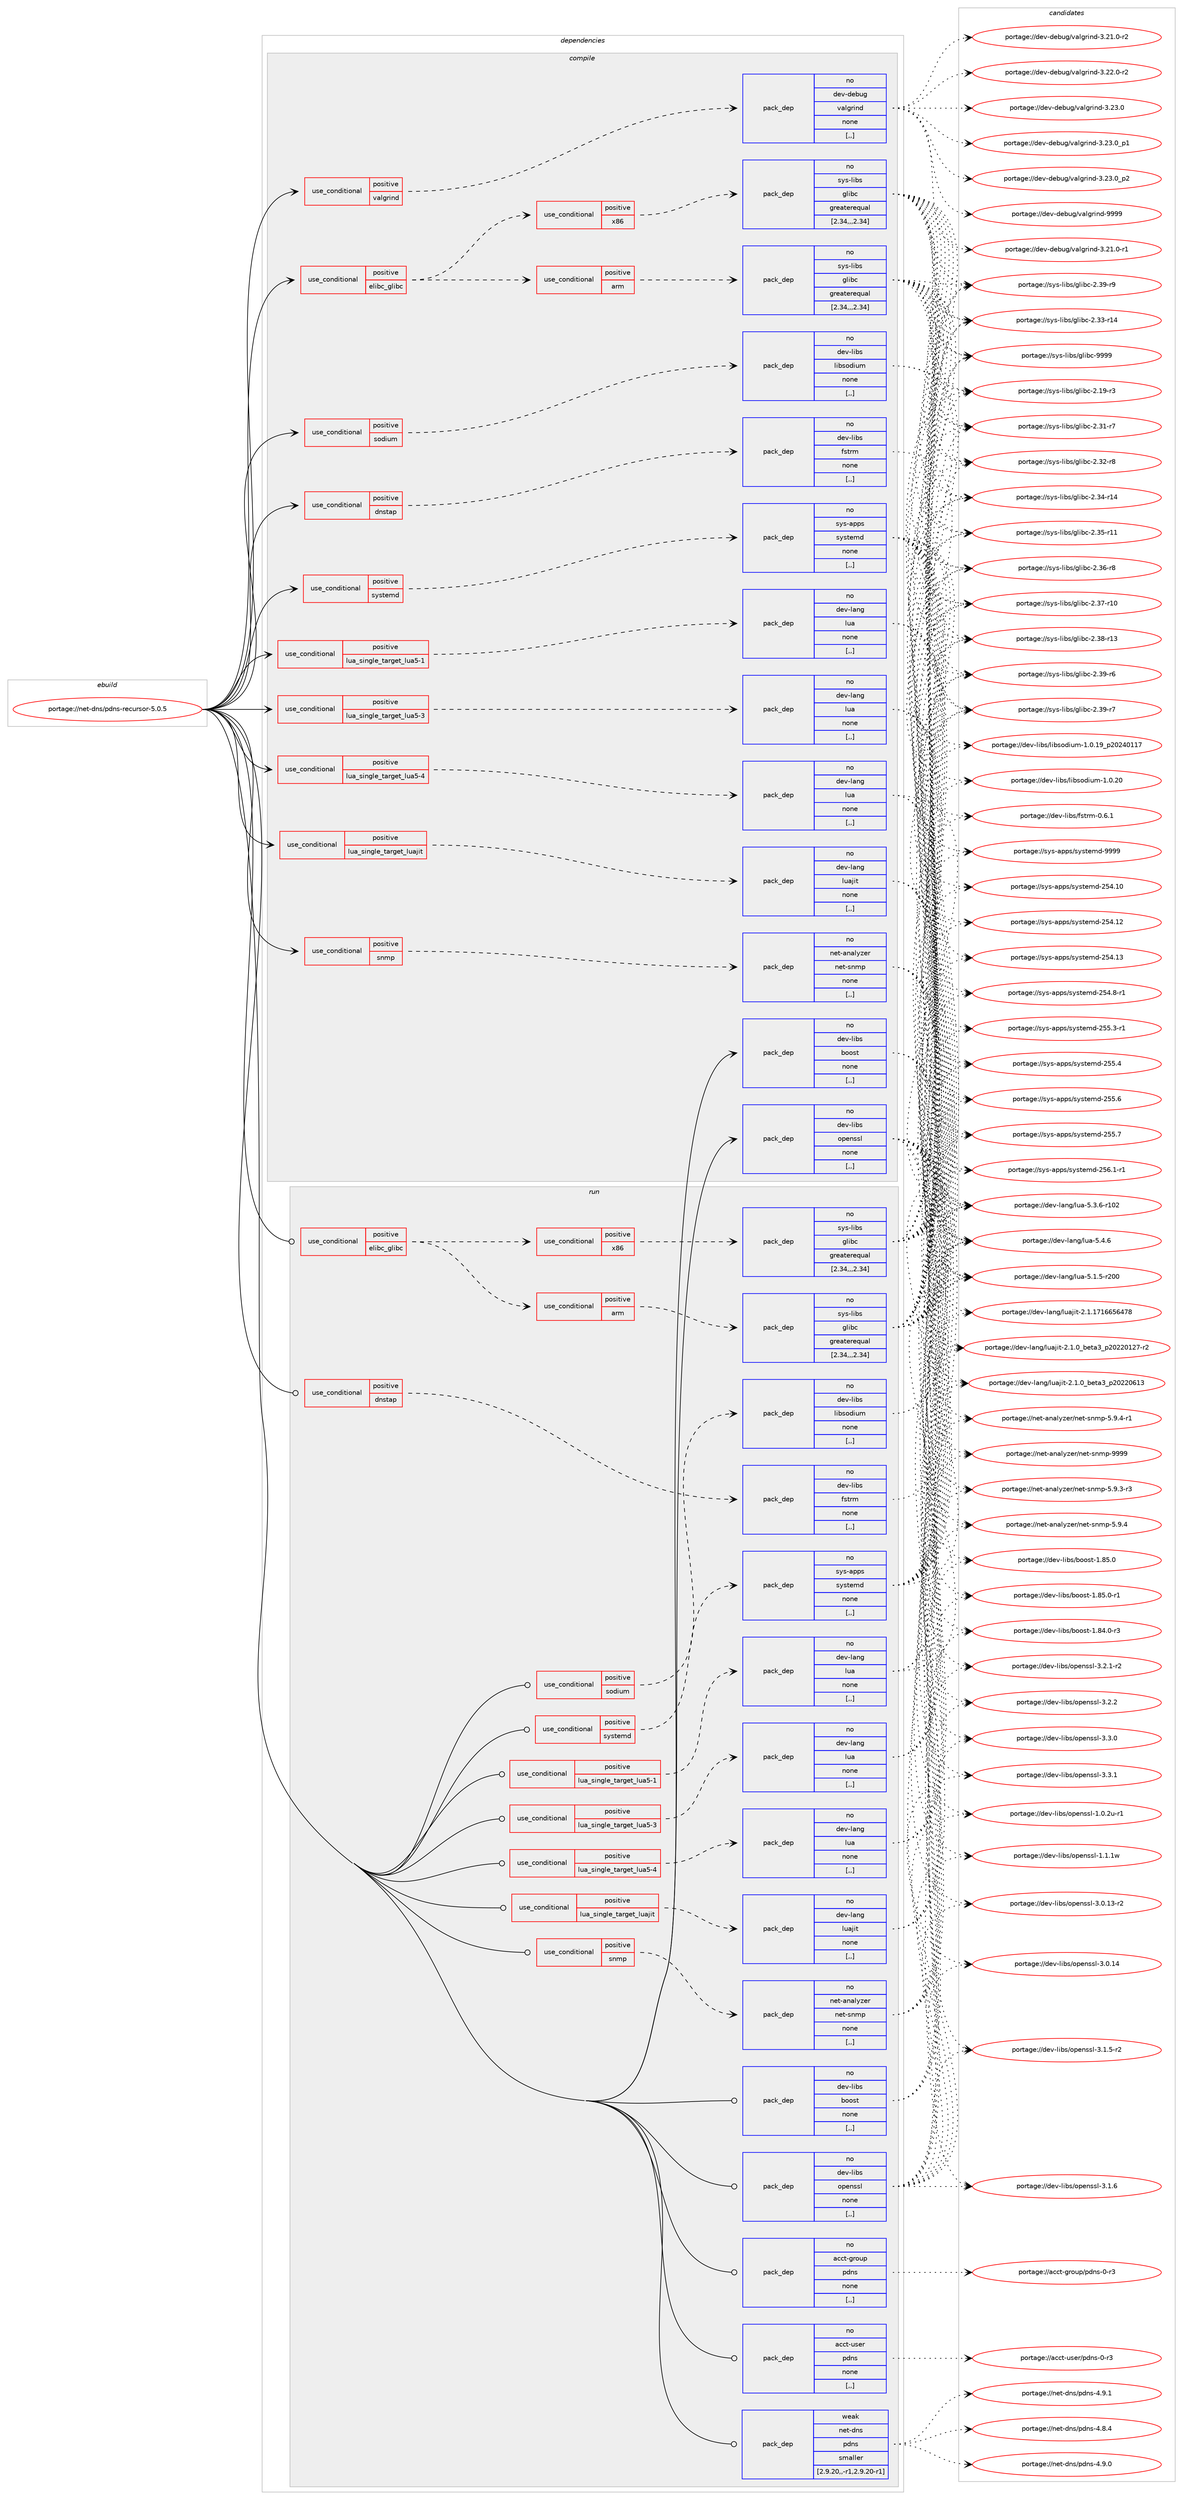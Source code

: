 digraph prolog {

# *************
# Graph options
# *************

newrank=true;
concentrate=true;
compound=true;
graph [rankdir=LR,fontname=Helvetica,fontsize=10,ranksep=1.5];#, ranksep=2.5, nodesep=0.2];
edge  [arrowhead=vee];
node  [fontname=Helvetica,fontsize=10];

# **********
# The ebuild
# **********

subgraph cluster_leftcol {
color=gray;
rank=same;
label=<<i>ebuild</i>>;
id [label="portage://net-dns/pdns-recursor-5.0.5", color=red, width=4, href="../net-dns/pdns-recursor-5.0.5.svg"];
}

# ****************
# The dependencies
# ****************

subgraph cluster_midcol {
color=gray;
label=<<i>dependencies</i>>;
subgraph cluster_compile {
fillcolor="#eeeeee";
style=filled;
label=<<i>compile</i>>;
subgraph cond87459 {
dependency337802 [label=<<TABLE BORDER="0" CELLBORDER="1" CELLSPACING="0" CELLPADDING="4"><TR><TD ROWSPAN="3" CELLPADDING="10">use_conditional</TD></TR><TR><TD>positive</TD></TR><TR><TD>dnstap</TD></TR></TABLE>>, shape=none, color=red];
subgraph pack247810 {
dependency337803 [label=<<TABLE BORDER="0" CELLBORDER="1" CELLSPACING="0" CELLPADDING="4" WIDTH="220"><TR><TD ROWSPAN="6" CELLPADDING="30">pack_dep</TD></TR><TR><TD WIDTH="110">no</TD></TR><TR><TD>dev-libs</TD></TR><TR><TD>fstrm</TD></TR><TR><TD>none</TD></TR><TR><TD>[,,]</TD></TR></TABLE>>, shape=none, color=blue];
}
dependency337802:e -> dependency337803:w [weight=20,style="dashed",arrowhead="vee"];
}
id:e -> dependency337802:w [weight=20,style="solid",arrowhead="vee"];
subgraph cond87460 {
dependency337804 [label=<<TABLE BORDER="0" CELLBORDER="1" CELLSPACING="0" CELLPADDING="4"><TR><TD ROWSPAN="3" CELLPADDING="10">use_conditional</TD></TR><TR><TD>positive</TD></TR><TR><TD>elibc_glibc</TD></TR></TABLE>>, shape=none, color=red];
subgraph cond87461 {
dependency337805 [label=<<TABLE BORDER="0" CELLBORDER="1" CELLSPACING="0" CELLPADDING="4"><TR><TD ROWSPAN="3" CELLPADDING="10">use_conditional</TD></TR><TR><TD>positive</TD></TR><TR><TD>arm</TD></TR></TABLE>>, shape=none, color=red];
subgraph pack247811 {
dependency337806 [label=<<TABLE BORDER="0" CELLBORDER="1" CELLSPACING="0" CELLPADDING="4" WIDTH="220"><TR><TD ROWSPAN="6" CELLPADDING="30">pack_dep</TD></TR><TR><TD WIDTH="110">no</TD></TR><TR><TD>sys-libs</TD></TR><TR><TD>glibc</TD></TR><TR><TD>greaterequal</TD></TR><TR><TD>[2.34,,,2.34]</TD></TR></TABLE>>, shape=none, color=blue];
}
dependency337805:e -> dependency337806:w [weight=20,style="dashed",arrowhead="vee"];
}
dependency337804:e -> dependency337805:w [weight=20,style="dashed",arrowhead="vee"];
subgraph cond87462 {
dependency337807 [label=<<TABLE BORDER="0" CELLBORDER="1" CELLSPACING="0" CELLPADDING="4"><TR><TD ROWSPAN="3" CELLPADDING="10">use_conditional</TD></TR><TR><TD>positive</TD></TR><TR><TD>x86</TD></TR></TABLE>>, shape=none, color=red];
subgraph pack247812 {
dependency337808 [label=<<TABLE BORDER="0" CELLBORDER="1" CELLSPACING="0" CELLPADDING="4" WIDTH="220"><TR><TD ROWSPAN="6" CELLPADDING="30">pack_dep</TD></TR><TR><TD WIDTH="110">no</TD></TR><TR><TD>sys-libs</TD></TR><TR><TD>glibc</TD></TR><TR><TD>greaterequal</TD></TR><TR><TD>[2.34,,,2.34]</TD></TR></TABLE>>, shape=none, color=blue];
}
dependency337807:e -> dependency337808:w [weight=20,style="dashed",arrowhead="vee"];
}
dependency337804:e -> dependency337807:w [weight=20,style="dashed",arrowhead="vee"];
}
id:e -> dependency337804:w [weight=20,style="solid",arrowhead="vee"];
subgraph cond87463 {
dependency337809 [label=<<TABLE BORDER="0" CELLBORDER="1" CELLSPACING="0" CELLPADDING="4"><TR><TD ROWSPAN="3" CELLPADDING="10">use_conditional</TD></TR><TR><TD>positive</TD></TR><TR><TD>lua_single_target_lua5-1</TD></TR></TABLE>>, shape=none, color=red];
subgraph pack247813 {
dependency337810 [label=<<TABLE BORDER="0" CELLBORDER="1" CELLSPACING="0" CELLPADDING="4" WIDTH="220"><TR><TD ROWSPAN="6" CELLPADDING="30">pack_dep</TD></TR><TR><TD WIDTH="110">no</TD></TR><TR><TD>dev-lang</TD></TR><TR><TD>lua</TD></TR><TR><TD>none</TD></TR><TR><TD>[,,]</TD></TR></TABLE>>, shape=none, color=blue];
}
dependency337809:e -> dependency337810:w [weight=20,style="dashed",arrowhead="vee"];
}
id:e -> dependency337809:w [weight=20,style="solid",arrowhead="vee"];
subgraph cond87464 {
dependency337811 [label=<<TABLE BORDER="0" CELLBORDER="1" CELLSPACING="0" CELLPADDING="4"><TR><TD ROWSPAN="3" CELLPADDING="10">use_conditional</TD></TR><TR><TD>positive</TD></TR><TR><TD>lua_single_target_lua5-3</TD></TR></TABLE>>, shape=none, color=red];
subgraph pack247814 {
dependency337812 [label=<<TABLE BORDER="0" CELLBORDER="1" CELLSPACING="0" CELLPADDING="4" WIDTH="220"><TR><TD ROWSPAN="6" CELLPADDING="30">pack_dep</TD></TR><TR><TD WIDTH="110">no</TD></TR><TR><TD>dev-lang</TD></TR><TR><TD>lua</TD></TR><TR><TD>none</TD></TR><TR><TD>[,,]</TD></TR></TABLE>>, shape=none, color=blue];
}
dependency337811:e -> dependency337812:w [weight=20,style="dashed",arrowhead="vee"];
}
id:e -> dependency337811:w [weight=20,style="solid",arrowhead="vee"];
subgraph cond87465 {
dependency337813 [label=<<TABLE BORDER="0" CELLBORDER="1" CELLSPACING="0" CELLPADDING="4"><TR><TD ROWSPAN="3" CELLPADDING="10">use_conditional</TD></TR><TR><TD>positive</TD></TR><TR><TD>lua_single_target_lua5-4</TD></TR></TABLE>>, shape=none, color=red];
subgraph pack247815 {
dependency337814 [label=<<TABLE BORDER="0" CELLBORDER="1" CELLSPACING="0" CELLPADDING="4" WIDTH="220"><TR><TD ROWSPAN="6" CELLPADDING="30">pack_dep</TD></TR><TR><TD WIDTH="110">no</TD></TR><TR><TD>dev-lang</TD></TR><TR><TD>lua</TD></TR><TR><TD>none</TD></TR><TR><TD>[,,]</TD></TR></TABLE>>, shape=none, color=blue];
}
dependency337813:e -> dependency337814:w [weight=20,style="dashed",arrowhead="vee"];
}
id:e -> dependency337813:w [weight=20,style="solid",arrowhead="vee"];
subgraph cond87466 {
dependency337815 [label=<<TABLE BORDER="0" CELLBORDER="1" CELLSPACING="0" CELLPADDING="4"><TR><TD ROWSPAN="3" CELLPADDING="10">use_conditional</TD></TR><TR><TD>positive</TD></TR><TR><TD>lua_single_target_luajit</TD></TR></TABLE>>, shape=none, color=red];
subgraph pack247816 {
dependency337816 [label=<<TABLE BORDER="0" CELLBORDER="1" CELLSPACING="0" CELLPADDING="4" WIDTH="220"><TR><TD ROWSPAN="6" CELLPADDING="30">pack_dep</TD></TR><TR><TD WIDTH="110">no</TD></TR><TR><TD>dev-lang</TD></TR><TR><TD>luajit</TD></TR><TR><TD>none</TD></TR><TR><TD>[,,]</TD></TR></TABLE>>, shape=none, color=blue];
}
dependency337815:e -> dependency337816:w [weight=20,style="dashed",arrowhead="vee"];
}
id:e -> dependency337815:w [weight=20,style="solid",arrowhead="vee"];
subgraph cond87467 {
dependency337817 [label=<<TABLE BORDER="0" CELLBORDER="1" CELLSPACING="0" CELLPADDING="4"><TR><TD ROWSPAN="3" CELLPADDING="10">use_conditional</TD></TR><TR><TD>positive</TD></TR><TR><TD>snmp</TD></TR></TABLE>>, shape=none, color=red];
subgraph pack247817 {
dependency337818 [label=<<TABLE BORDER="0" CELLBORDER="1" CELLSPACING="0" CELLPADDING="4" WIDTH="220"><TR><TD ROWSPAN="6" CELLPADDING="30">pack_dep</TD></TR><TR><TD WIDTH="110">no</TD></TR><TR><TD>net-analyzer</TD></TR><TR><TD>net-snmp</TD></TR><TR><TD>none</TD></TR><TR><TD>[,,]</TD></TR></TABLE>>, shape=none, color=blue];
}
dependency337817:e -> dependency337818:w [weight=20,style="dashed",arrowhead="vee"];
}
id:e -> dependency337817:w [weight=20,style="solid",arrowhead="vee"];
subgraph cond87468 {
dependency337819 [label=<<TABLE BORDER="0" CELLBORDER="1" CELLSPACING="0" CELLPADDING="4"><TR><TD ROWSPAN="3" CELLPADDING="10">use_conditional</TD></TR><TR><TD>positive</TD></TR><TR><TD>sodium</TD></TR></TABLE>>, shape=none, color=red];
subgraph pack247818 {
dependency337820 [label=<<TABLE BORDER="0" CELLBORDER="1" CELLSPACING="0" CELLPADDING="4" WIDTH="220"><TR><TD ROWSPAN="6" CELLPADDING="30">pack_dep</TD></TR><TR><TD WIDTH="110">no</TD></TR><TR><TD>dev-libs</TD></TR><TR><TD>libsodium</TD></TR><TR><TD>none</TD></TR><TR><TD>[,,]</TD></TR></TABLE>>, shape=none, color=blue];
}
dependency337819:e -> dependency337820:w [weight=20,style="dashed",arrowhead="vee"];
}
id:e -> dependency337819:w [weight=20,style="solid",arrowhead="vee"];
subgraph cond87469 {
dependency337821 [label=<<TABLE BORDER="0" CELLBORDER="1" CELLSPACING="0" CELLPADDING="4"><TR><TD ROWSPAN="3" CELLPADDING="10">use_conditional</TD></TR><TR><TD>positive</TD></TR><TR><TD>systemd</TD></TR></TABLE>>, shape=none, color=red];
subgraph pack247819 {
dependency337822 [label=<<TABLE BORDER="0" CELLBORDER="1" CELLSPACING="0" CELLPADDING="4" WIDTH="220"><TR><TD ROWSPAN="6" CELLPADDING="30">pack_dep</TD></TR><TR><TD WIDTH="110">no</TD></TR><TR><TD>sys-apps</TD></TR><TR><TD>systemd</TD></TR><TR><TD>none</TD></TR><TR><TD>[,,]</TD></TR></TABLE>>, shape=none, color=blue];
}
dependency337821:e -> dependency337822:w [weight=20,style="dashed",arrowhead="vee"];
}
id:e -> dependency337821:w [weight=20,style="solid",arrowhead="vee"];
subgraph cond87470 {
dependency337823 [label=<<TABLE BORDER="0" CELLBORDER="1" CELLSPACING="0" CELLPADDING="4"><TR><TD ROWSPAN="3" CELLPADDING="10">use_conditional</TD></TR><TR><TD>positive</TD></TR><TR><TD>valgrind</TD></TR></TABLE>>, shape=none, color=red];
subgraph pack247820 {
dependency337824 [label=<<TABLE BORDER="0" CELLBORDER="1" CELLSPACING="0" CELLPADDING="4" WIDTH="220"><TR><TD ROWSPAN="6" CELLPADDING="30">pack_dep</TD></TR><TR><TD WIDTH="110">no</TD></TR><TR><TD>dev-debug</TD></TR><TR><TD>valgrind</TD></TR><TR><TD>none</TD></TR><TR><TD>[,,]</TD></TR></TABLE>>, shape=none, color=blue];
}
dependency337823:e -> dependency337824:w [weight=20,style="dashed",arrowhead="vee"];
}
id:e -> dependency337823:w [weight=20,style="solid",arrowhead="vee"];
subgraph pack247821 {
dependency337825 [label=<<TABLE BORDER="0" CELLBORDER="1" CELLSPACING="0" CELLPADDING="4" WIDTH="220"><TR><TD ROWSPAN="6" CELLPADDING="30">pack_dep</TD></TR><TR><TD WIDTH="110">no</TD></TR><TR><TD>dev-libs</TD></TR><TR><TD>boost</TD></TR><TR><TD>none</TD></TR><TR><TD>[,,]</TD></TR></TABLE>>, shape=none, color=blue];
}
id:e -> dependency337825:w [weight=20,style="solid",arrowhead="vee"];
subgraph pack247822 {
dependency337826 [label=<<TABLE BORDER="0" CELLBORDER="1" CELLSPACING="0" CELLPADDING="4" WIDTH="220"><TR><TD ROWSPAN="6" CELLPADDING="30">pack_dep</TD></TR><TR><TD WIDTH="110">no</TD></TR><TR><TD>dev-libs</TD></TR><TR><TD>openssl</TD></TR><TR><TD>none</TD></TR><TR><TD>[,,]</TD></TR></TABLE>>, shape=none, color=blue];
}
id:e -> dependency337826:w [weight=20,style="solid",arrowhead="vee"];
}
subgraph cluster_compileandrun {
fillcolor="#eeeeee";
style=filled;
label=<<i>compile and run</i>>;
}
subgraph cluster_run {
fillcolor="#eeeeee";
style=filled;
label=<<i>run</i>>;
subgraph cond87471 {
dependency337827 [label=<<TABLE BORDER="0" CELLBORDER="1" CELLSPACING="0" CELLPADDING="4"><TR><TD ROWSPAN="3" CELLPADDING="10">use_conditional</TD></TR><TR><TD>positive</TD></TR><TR><TD>dnstap</TD></TR></TABLE>>, shape=none, color=red];
subgraph pack247823 {
dependency337828 [label=<<TABLE BORDER="0" CELLBORDER="1" CELLSPACING="0" CELLPADDING="4" WIDTH="220"><TR><TD ROWSPAN="6" CELLPADDING="30">pack_dep</TD></TR><TR><TD WIDTH="110">no</TD></TR><TR><TD>dev-libs</TD></TR><TR><TD>fstrm</TD></TR><TR><TD>none</TD></TR><TR><TD>[,,]</TD></TR></TABLE>>, shape=none, color=blue];
}
dependency337827:e -> dependency337828:w [weight=20,style="dashed",arrowhead="vee"];
}
id:e -> dependency337827:w [weight=20,style="solid",arrowhead="odot"];
subgraph cond87472 {
dependency337829 [label=<<TABLE BORDER="0" CELLBORDER="1" CELLSPACING="0" CELLPADDING="4"><TR><TD ROWSPAN="3" CELLPADDING="10">use_conditional</TD></TR><TR><TD>positive</TD></TR><TR><TD>elibc_glibc</TD></TR></TABLE>>, shape=none, color=red];
subgraph cond87473 {
dependency337830 [label=<<TABLE BORDER="0" CELLBORDER="1" CELLSPACING="0" CELLPADDING="4"><TR><TD ROWSPAN="3" CELLPADDING="10">use_conditional</TD></TR><TR><TD>positive</TD></TR><TR><TD>arm</TD></TR></TABLE>>, shape=none, color=red];
subgraph pack247824 {
dependency337831 [label=<<TABLE BORDER="0" CELLBORDER="1" CELLSPACING="0" CELLPADDING="4" WIDTH="220"><TR><TD ROWSPAN="6" CELLPADDING="30">pack_dep</TD></TR><TR><TD WIDTH="110">no</TD></TR><TR><TD>sys-libs</TD></TR><TR><TD>glibc</TD></TR><TR><TD>greaterequal</TD></TR><TR><TD>[2.34,,,2.34]</TD></TR></TABLE>>, shape=none, color=blue];
}
dependency337830:e -> dependency337831:w [weight=20,style="dashed",arrowhead="vee"];
}
dependency337829:e -> dependency337830:w [weight=20,style="dashed",arrowhead="vee"];
subgraph cond87474 {
dependency337832 [label=<<TABLE BORDER="0" CELLBORDER="1" CELLSPACING="0" CELLPADDING="4"><TR><TD ROWSPAN="3" CELLPADDING="10">use_conditional</TD></TR><TR><TD>positive</TD></TR><TR><TD>x86</TD></TR></TABLE>>, shape=none, color=red];
subgraph pack247825 {
dependency337833 [label=<<TABLE BORDER="0" CELLBORDER="1" CELLSPACING="0" CELLPADDING="4" WIDTH="220"><TR><TD ROWSPAN="6" CELLPADDING="30">pack_dep</TD></TR><TR><TD WIDTH="110">no</TD></TR><TR><TD>sys-libs</TD></TR><TR><TD>glibc</TD></TR><TR><TD>greaterequal</TD></TR><TR><TD>[2.34,,,2.34]</TD></TR></TABLE>>, shape=none, color=blue];
}
dependency337832:e -> dependency337833:w [weight=20,style="dashed",arrowhead="vee"];
}
dependency337829:e -> dependency337832:w [weight=20,style="dashed",arrowhead="vee"];
}
id:e -> dependency337829:w [weight=20,style="solid",arrowhead="odot"];
subgraph cond87475 {
dependency337834 [label=<<TABLE BORDER="0" CELLBORDER="1" CELLSPACING="0" CELLPADDING="4"><TR><TD ROWSPAN="3" CELLPADDING="10">use_conditional</TD></TR><TR><TD>positive</TD></TR><TR><TD>lua_single_target_lua5-1</TD></TR></TABLE>>, shape=none, color=red];
subgraph pack247826 {
dependency337835 [label=<<TABLE BORDER="0" CELLBORDER="1" CELLSPACING="0" CELLPADDING="4" WIDTH="220"><TR><TD ROWSPAN="6" CELLPADDING="30">pack_dep</TD></TR><TR><TD WIDTH="110">no</TD></TR><TR><TD>dev-lang</TD></TR><TR><TD>lua</TD></TR><TR><TD>none</TD></TR><TR><TD>[,,]</TD></TR></TABLE>>, shape=none, color=blue];
}
dependency337834:e -> dependency337835:w [weight=20,style="dashed",arrowhead="vee"];
}
id:e -> dependency337834:w [weight=20,style="solid",arrowhead="odot"];
subgraph cond87476 {
dependency337836 [label=<<TABLE BORDER="0" CELLBORDER="1" CELLSPACING="0" CELLPADDING="4"><TR><TD ROWSPAN="3" CELLPADDING="10">use_conditional</TD></TR><TR><TD>positive</TD></TR><TR><TD>lua_single_target_lua5-3</TD></TR></TABLE>>, shape=none, color=red];
subgraph pack247827 {
dependency337837 [label=<<TABLE BORDER="0" CELLBORDER="1" CELLSPACING="0" CELLPADDING="4" WIDTH="220"><TR><TD ROWSPAN="6" CELLPADDING="30">pack_dep</TD></TR><TR><TD WIDTH="110">no</TD></TR><TR><TD>dev-lang</TD></TR><TR><TD>lua</TD></TR><TR><TD>none</TD></TR><TR><TD>[,,]</TD></TR></TABLE>>, shape=none, color=blue];
}
dependency337836:e -> dependency337837:w [weight=20,style="dashed",arrowhead="vee"];
}
id:e -> dependency337836:w [weight=20,style="solid",arrowhead="odot"];
subgraph cond87477 {
dependency337838 [label=<<TABLE BORDER="0" CELLBORDER="1" CELLSPACING="0" CELLPADDING="4"><TR><TD ROWSPAN="3" CELLPADDING="10">use_conditional</TD></TR><TR><TD>positive</TD></TR><TR><TD>lua_single_target_lua5-4</TD></TR></TABLE>>, shape=none, color=red];
subgraph pack247828 {
dependency337839 [label=<<TABLE BORDER="0" CELLBORDER="1" CELLSPACING="0" CELLPADDING="4" WIDTH="220"><TR><TD ROWSPAN="6" CELLPADDING="30">pack_dep</TD></TR><TR><TD WIDTH="110">no</TD></TR><TR><TD>dev-lang</TD></TR><TR><TD>lua</TD></TR><TR><TD>none</TD></TR><TR><TD>[,,]</TD></TR></TABLE>>, shape=none, color=blue];
}
dependency337838:e -> dependency337839:w [weight=20,style="dashed",arrowhead="vee"];
}
id:e -> dependency337838:w [weight=20,style="solid",arrowhead="odot"];
subgraph cond87478 {
dependency337840 [label=<<TABLE BORDER="0" CELLBORDER="1" CELLSPACING="0" CELLPADDING="4"><TR><TD ROWSPAN="3" CELLPADDING="10">use_conditional</TD></TR><TR><TD>positive</TD></TR><TR><TD>lua_single_target_luajit</TD></TR></TABLE>>, shape=none, color=red];
subgraph pack247829 {
dependency337841 [label=<<TABLE BORDER="0" CELLBORDER="1" CELLSPACING="0" CELLPADDING="4" WIDTH="220"><TR><TD ROWSPAN="6" CELLPADDING="30">pack_dep</TD></TR><TR><TD WIDTH="110">no</TD></TR><TR><TD>dev-lang</TD></TR><TR><TD>luajit</TD></TR><TR><TD>none</TD></TR><TR><TD>[,,]</TD></TR></TABLE>>, shape=none, color=blue];
}
dependency337840:e -> dependency337841:w [weight=20,style="dashed",arrowhead="vee"];
}
id:e -> dependency337840:w [weight=20,style="solid",arrowhead="odot"];
subgraph cond87479 {
dependency337842 [label=<<TABLE BORDER="0" CELLBORDER="1" CELLSPACING="0" CELLPADDING="4"><TR><TD ROWSPAN="3" CELLPADDING="10">use_conditional</TD></TR><TR><TD>positive</TD></TR><TR><TD>snmp</TD></TR></TABLE>>, shape=none, color=red];
subgraph pack247830 {
dependency337843 [label=<<TABLE BORDER="0" CELLBORDER="1" CELLSPACING="0" CELLPADDING="4" WIDTH="220"><TR><TD ROWSPAN="6" CELLPADDING="30">pack_dep</TD></TR><TR><TD WIDTH="110">no</TD></TR><TR><TD>net-analyzer</TD></TR><TR><TD>net-snmp</TD></TR><TR><TD>none</TD></TR><TR><TD>[,,]</TD></TR></TABLE>>, shape=none, color=blue];
}
dependency337842:e -> dependency337843:w [weight=20,style="dashed",arrowhead="vee"];
}
id:e -> dependency337842:w [weight=20,style="solid",arrowhead="odot"];
subgraph cond87480 {
dependency337844 [label=<<TABLE BORDER="0" CELLBORDER="1" CELLSPACING="0" CELLPADDING="4"><TR><TD ROWSPAN="3" CELLPADDING="10">use_conditional</TD></TR><TR><TD>positive</TD></TR><TR><TD>sodium</TD></TR></TABLE>>, shape=none, color=red];
subgraph pack247831 {
dependency337845 [label=<<TABLE BORDER="0" CELLBORDER="1" CELLSPACING="0" CELLPADDING="4" WIDTH="220"><TR><TD ROWSPAN="6" CELLPADDING="30">pack_dep</TD></TR><TR><TD WIDTH="110">no</TD></TR><TR><TD>dev-libs</TD></TR><TR><TD>libsodium</TD></TR><TR><TD>none</TD></TR><TR><TD>[,,]</TD></TR></TABLE>>, shape=none, color=blue];
}
dependency337844:e -> dependency337845:w [weight=20,style="dashed",arrowhead="vee"];
}
id:e -> dependency337844:w [weight=20,style="solid",arrowhead="odot"];
subgraph cond87481 {
dependency337846 [label=<<TABLE BORDER="0" CELLBORDER="1" CELLSPACING="0" CELLPADDING="4"><TR><TD ROWSPAN="3" CELLPADDING="10">use_conditional</TD></TR><TR><TD>positive</TD></TR><TR><TD>systemd</TD></TR></TABLE>>, shape=none, color=red];
subgraph pack247832 {
dependency337847 [label=<<TABLE BORDER="0" CELLBORDER="1" CELLSPACING="0" CELLPADDING="4" WIDTH="220"><TR><TD ROWSPAN="6" CELLPADDING="30">pack_dep</TD></TR><TR><TD WIDTH="110">no</TD></TR><TR><TD>sys-apps</TD></TR><TR><TD>systemd</TD></TR><TR><TD>none</TD></TR><TR><TD>[,,]</TD></TR></TABLE>>, shape=none, color=blue];
}
dependency337846:e -> dependency337847:w [weight=20,style="dashed",arrowhead="vee"];
}
id:e -> dependency337846:w [weight=20,style="solid",arrowhead="odot"];
subgraph pack247833 {
dependency337848 [label=<<TABLE BORDER="0" CELLBORDER="1" CELLSPACING="0" CELLPADDING="4" WIDTH="220"><TR><TD ROWSPAN="6" CELLPADDING="30">pack_dep</TD></TR><TR><TD WIDTH="110">no</TD></TR><TR><TD>acct-group</TD></TR><TR><TD>pdns</TD></TR><TR><TD>none</TD></TR><TR><TD>[,,]</TD></TR></TABLE>>, shape=none, color=blue];
}
id:e -> dependency337848:w [weight=20,style="solid",arrowhead="odot"];
subgraph pack247834 {
dependency337849 [label=<<TABLE BORDER="0" CELLBORDER="1" CELLSPACING="0" CELLPADDING="4" WIDTH="220"><TR><TD ROWSPAN="6" CELLPADDING="30">pack_dep</TD></TR><TR><TD WIDTH="110">no</TD></TR><TR><TD>acct-user</TD></TR><TR><TD>pdns</TD></TR><TR><TD>none</TD></TR><TR><TD>[,,]</TD></TR></TABLE>>, shape=none, color=blue];
}
id:e -> dependency337849:w [weight=20,style="solid",arrowhead="odot"];
subgraph pack247835 {
dependency337850 [label=<<TABLE BORDER="0" CELLBORDER="1" CELLSPACING="0" CELLPADDING="4" WIDTH="220"><TR><TD ROWSPAN="6" CELLPADDING="30">pack_dep</TD></TR><TR><TD WIDTH="110">no</TD></TR><TR><TD>dev-libs</TD></TR><TR><TD>boost</TD></TR><TR><TD>none</TD></TR><TR><TD>[,,]</TD></TR></TABLE>>, shape=none, color=blue];
}
id:e -> dependency337850:w [weight=20,style="solid",arrowhead="odot"];
subgraph pack247836 {
dependency337851 [label=<<TABLE BORDER="0" CELLBORDER="1" CELLSPACING="0" CELLPADDING="4" WIDTH="220"><TR><TD ROWSPAN="6" CELLPADDING="30">pack_dep</TD></TR><TR><TD WIDTH="110">no</TD></TR><TR><TD>dev-libs</TD></TR><TR><TD>openssl</TD></TR><TR><TD>none</TD></TR><TR><TD>[,,]</TD></TR></TABLE>>, shape=none, color=blue];
}
id:e -> dependency337851:w [weight=20,style="solid",arrowhead="odot"];
subgraph pack247837 {
dependency337852 [label=<<TABLE BORDER="0" CELLBORDER="1" CELLSPACING="0" CELLPADDING="4" WIDTH="220"><TR><TD ROWSPAN="6" CELLPADDING="30">pack_dep</TD></TR><TR><TD WIDTH="110">weak</TD></TR><TR><TD>net-dns</TD></TR><TR><TD>pdns</TD></TR><TR><TD>smaller</TD></TR><TR><TD>[2.9.20,,-r1,2.9.20-r1]</TD></TR></TABLE>>, shape=none, color=blue];
}
id:e -> dependency337852:w [weight=20,style="solid",arrowhead="odot"];
}
}

# **************
# The candidates
# **************

subgraph cluster_choices {
rank=same;
color=gray;
label=<<i>candidates</i>>;

subgraph choice247810 {
color=black;
nodesep=1;
choice100101118451081059811547102115116114109454846544649 [label="portage://dev-libs/fstrm-0.6.1", color=red, width=4,href="../dev-libs/fstrm-0.6.1.svg"];
dependency337803:e -> choice100101118451081059811547102115116114109454846544649:w [style=dotted,weight="100"];
}
subgraph choice247811 {
color=black;
nodesep=1;
choice115121115451081059811547103108105989945504649574511451 [label="portage://sys-libs/glibc-2.19-r3", color=red, width=4,href="../sys-libs/glibc-2.19-r3.svg"];
choice115121115451081059811547103108105989945504651494511455 [label="portage://sys-libs/glibc-2.31-r7", color=red, width=4,href="../sys-libs/glibc-2.31-r7.svg"];
choice115121115451081059811547103108105989945504651504511456 [label="portage://sys-libs/glibc-2.32-r8", color=red, width=4,href="../sys-libs/glibc-2.32-r8.svg"];
choice11512111545108105981154710310810598994550465151451144952 [label="portage://sys-libs/glibc-2.33-r14", color=red, width=4,href="../sys-libs/glibc-2.33-r14.svg"];
choice11512111545108105981154710310810598994550465152451144952 [label="portage://sys-libs/glibc-2.34-r14", color=red, width=4,href="../sys-libs/glibc-2.34-r14.svg"];
choice11512111545108105981154710310810598994550465153451144949 [label="portage://sys-libs/glibc-2.35-r11", color=red, width=4,href="../sys-libs/glibc-2.35-r11.svg"];
choice115121115451081059811547103108105989945504651544511456 [label="portage://sys-libs/glibc-2.36-r8", color=red, width=4,href="../sys-libs/glibc-2.36-r8.svg"];
choice11512111545108105981154710310810598994550465155451144948 [label="portage://sys-libs/glibc-2.37-r10", color=red, width=4,href="../sys-libs/glibc-2.37-r10.svg"];
choice11512111545108105981154710310810598994550465156451144951 [label="portage://sys-libs/glibc-2.38-r13", color=red, width=4,href="../sys-libs/glibc-2.38-r13.svg"];
choice115121115451081059811547103108105989945504651574511454 [label="portage://sys-libs/glibc-2.39-r6", color=red, width=4,href="../sys-libs/glibc-2.39-r6.svg"];
choice115121115451081059811547103108105989945504651574511455 [label="portage://sys-libs/glibc-2.39-r7", color=red, width=4,href="../sys-libs/glibc-2.39-r7.svg"];
choice115121115451081059811547103108105989945504651574511457 [label="portage://sys-libs/glibc-2.39-r9", color=red, width=4,href="../sys-libs/glibc-2.39-r9.svg"];
choice11512111545108105981154710310810598994557575757 [label="portage://sys-libs/glibc-9999", color=red, width=4,href="../sys-libs/glibc-9999.svg"];
dependency337806:e -> choice115121115451081059811547103108105989945504649574511451:w [style=dotted,weight="100"];
dependency337806:e -> choice115121115451081059811547103108105989945504651494511455:w [style=dotted,weight="100"];
dependency337806:e -> choice115121115451081059811547103108105989945504651504511456:w [style=dotted,weight="100"];
dependency337806:e -> choice11512111545108105981154710310810598994550465151451144952:w [style=dotted,weight="100"];
dependency337806:e -> choice11512111545108105981154710310810598994550465152451144952:w [style=dotted,weight="100"];
dependency337806:e -> choice11512111545108105981154710310810598994550465153451144949:w [style=dotted,weight="100"];
dependency337806:e -> choice115121115451081059811547103108105989945504651544511456:w [style=dotted,weight="100"];
dependency337806:e -> choice11512111545108105981154710310810598994550465155451144948:w [style=dotted,weight="100"];
dependency337806:e -> choice11512111545108105981154710310810598994550465156451144951:w [style=dotted,weight="100"];
dependency337806:e -> choice115121115451081059811547103108105989945504651574511454:w [style=dotted,weight="100"];
dependency337806:e -> choice115121115451081059811547103108105989945504651574511455:w [style=dotted,weight="100"];
dependency337806:e -> choice115121115451081059811547103108105989945504651574511457:w [style=dotted,weight="100"];
dependency337806:e -> choice11512111545108105981154710310810598994557575757:w [style=dotted,weight="100"];
}
subgraph choice247812 {
color=black;
nodesep=1;
choice115121115451081059811547103108105989945504649574511451 [label="portage://sys-libs/glibc-2.19-r3", color=red, width=4,href="../sys-libs/glibc-2.19-r3.svg"];
choice115121115451081059811547103108105989945504651494511455 [label="portage://sys-libs/glibc-2.31-r7", color=red, width=4,href="../sys-libs/glibc-2.31-r7.svg"];
choice115121115451081059811547103108105989945504651504511456 [label="portage://sys-libs/glibc-2.32-r8", color=red, width=4,href="../sys-libs/glibc-2.32-r8.svg"];
choice11512111545108105981154710310810598994550465151451144952 [label="portage://sys-libs/glibc-2.33-r14", color=red, width=4,href="../sys-libs/glibc-2.33-r14.svg"];
choice11512111545108105981154710310810598994550465152451144952 [label="portage://sys-libs/glibc-2.34-r14", color=red, width=4,href="../sys-libs/glibc-2.34-r14.svg"];
choice11512111545108105981154710310810598994550465153451144949 [label="portage://sys-libs/glibc-2.35-r11", color=red, width=4,href="../sys-libs/glibc-2.35-r11.svg"];
choice115121115451081059811547103108105989945504651544511456 [label="portage://sys-libs/glibc-2.36-r8", color=red, width=4,href="../sys-libs/glibc-2.36-r8.svg"];
choice11512111545108105981154710310810598994550465155451144948 [label="portage://sys-libs/glibc-2.37-r10", color=red, width=4,href="../sys-libs/glibc-2.37-r10.svg"];
choice11512111545108105981154710310810598994550465156451144951 [label="portage://sys-libs/glibc-2.38-r13", color=red, width=4,href="../sys-libs/glibc-2.38-r13.svg"];
choice115121115451081059811547103108105989945504651574511454 [label="portage://sys-libs/glibc-2.39-r6", color=red, width=4,href="../sys-libs/glibc-2.39-r6.svg"];
choice115121115451081059811547103108105989945504651574511455 [label="portage://sys-libs/glibc-2.39-r7", color=red, width=4,href="../sys-libs/glibc-2.39-r7.svg"];
choice115121115451081059811547103108105989945504651574511457 [label="portage://sys-libs/glibc-2.39-r9", color=red, width=4,href="../sys-libs/glibc-2.39-r9.svg"];
choice11512111545108105981154710310810598994557575757 [label="portage://sys-libs/glibc-9999", color=red, width=4,href="../sys-libs/glibc-9999.svg"];
dependency337808:e -> choice115121115451081059811547103108105989945504649574511451:w [style=dotted,weight="100"];
dependency337808:e -> choice115121115451081059811547103108105989945504651494511455:w [style=dotted,weight="100"];
dependency337808:e -> choice115121115451081059811547103108105989945504651504511456:w [style=dotted,weight="100"];
dependency337808:e -> choice11512111545108105981154710310810598994550465151451144952:w [style=dotted,weight="100"];
dependency337808:e -> choice11512111545108105981154710310810598994550465152451144952:w [style=dotted,weight="100"];
dependency337808:e -> choice11512111545108105981154710310810598994550465153451144949:w [style=dotted,weight="100"];
dependency337808:e -> choice115121115451081059811547103108105989945504651544511456:w [style=dotted,weight="100"];
dependency337808:e -> choice11512111545108105981154710310810598994550465155451144948:w [style=dotted,weight="100"];
dependency337808:e -> choice11512111545108105981154710310810598994550465156451144951:w [style=dotted,weight="100"];
dependency337808:e -> choice115121115451081059811547103108105989945504651574511454:w [style=dotted,weight="100"];
dependency337808:e -> choice115121115451081059811547103108105989945504651574511455:w [style=dotted,weight="100"];
dependency337808:e -> choice115121115451081059811547103108105989945504651574511457:w [style=dotted,weight="100"];
dependency337808:e -> choice11512111545108105981154710310810598994557575757:w [style=dotted,weight="100"];
}
subgraph choice247813 {
color=black;
nodesep=1;
choice1001011184510897110103471081179745534649465345114504848 [label="portage://dev-lang/lua-5.1.5-r200", color=red, width=4,href="../dev-lang/lua-5.1.5-r200.svg"];
choice1001011184510897110103471081179745534651465445114494850 [label="portage://dev-lang/lua-5.3.6-r102", color=red, width=4,href="../dev-lang/lua-5.3.6-r102.svg"];
choice10010111845108971101034710811797455346524654 [label="portage://dev-lang/lua-5.4.6", color=red, width=4,href="../dev-lang/lua-5.4.6.svg"];
dependency337810:e -> choice1001011184510897110103471081179745534649465345114504848:w [style=dotted,weight="100"];
dependency337810:e -> choice1001011184510897110103471081179745534651465445114494850:w [style=dotted,weight="100"];
dependency337810:e -> choice10010111845108971101034710811797455346524654:w [style=dotted,weight="100"];
}
subgraph choice247814 {
color=black;
nodesep=1;
choice1001011184510897110103471081179745534649465345114504848 [label="portage://dev-lang/lua-5.1.5-r200", color=red, width=4,href="../dev-lang/lua-5.1.5-r200.svg"];
choice1001011184510897110103471081179745534651465445114494850 [label="portage://dev-lang/lua-5.3.6-r102", color=red, width=4,href="../dev-lang/lua-5.3.6-r102.svg"];
choice10010111845108971101034710811797455346524654 [label="portage://dev-lang/lua-5.4.6", color=red, width=4,href="../dev-lang/lua-5.4.6.svg"];
dependency337812:e -> choice1001011184510897110103471081179745534649465345114504848:w [style=dotted,weight="100"];
dependency337812:e -> choice1001011184510897110103471081179745534651465445114494850:w [style=dotted,weight="100"];
dependency337812:e -> choice10010111845108971101034710811797455346524654:w [style=dotted,weight="100"];
}
subgraph choice247815 {
color=black;
nodesep=1;
choice1001011184510897110103471081179745534649465345114504848 [label="portage://dev-lang/lua-5.1.5-r200", color=red, width=4,href="../dev-lang/lua-5.1.5-r200.svg"];
choice1001011184510897110103471081179745534651465445114494850 [label="portage://dev-lang/lua-5.3.6-r102", color=red, width=4,href="../dev-lang/lua-5.3.6-r102.svg"];
choice10010111845108971101034710811797455346524654 [label="portage://dev-lang/lua-5.4.6", color=red, width=4,href="../dev-lang/lua-5.4.6.svg"];
dependency337814:e -> choice1001011184510897110103471081179745534649465345114504848:w [style=dotted,weight="100"];
dependency337814:e -> choice1001011184510897110103471081179745534651465445114494850:w [style=dotted,weight="100"];
dependency337814:e -> choice10010111845108971101034710811797455346524654:w [style=dotted,weight="100"];
}
subgraph choice247816 {
color=black;
nodesep=1;
choice10010111845108971101034710811797106105116455046494648959810111697519511250485050484950554511450 [label="portage://dev-lang/luajit-2.1.0_beta3_p20220127-r2", color=red, width=4,href="../dev-lang/luajit-2.1.0_beta3_p20220127-r2.svg"];
choice1001011184510897110103471081179710610511645504649464895981011169751951125048505048544951 [label="portage://dev-lang/luajit-2.1.0_beta3_p20220613", color=red, width=4,href="../dev-lang/luajit-2.1.0_beta3_p20220613.svg"];
choice10010111845108971101034710811797106105116455046494649554954545354525556 [label="portage://dev-lang/luajit-2.1.1716656478", color=red, width=4,href="../dev-lang/luajit-2.1.1716656478.svg"];
dependency337816:e -> choice10010111845108971101034710811797106105116455046494648959810111697519511250485050484950554511450:w [style=dotted,weight="100"];
dependency337816:e -> choice1001011184510897110103471081179710610511645504649464895981011169751951125048505048544951:w [style=dotted,weight="100"];
dependency337816:e -> choice10010111845108971101034710811797106105116455046494649554954545354525556:w [style=dotted,weight="100"];
}
subgraph choice247817 {
color=black;
nodesep=1;
choice11010111645971109710812112210111447110101116451151101091124553465746514511451 [label="portage://net-analyzer/net-snmp-5.9.3-r3", color=red, width=4,href="../net-analyzer/net-snmp-5.9.3-r3.svg"];
choice1101011164597110971081211221011144711010111645115110109112455346574652 [label="portage://net-analyzer/net-snmp-5.9.4", color=red, width=4,href="../net-analyzer/net-snmp-5.9.4.svg"];
choice11010111645971109710812112210111447110101116451151101091124553465746524511449 [label="portage://net-analyzer/net-snmp-5.9.4-r1", color=red, width=4,href="../net-analyzer/net-snmp-5.9.4-r1.svg"];
choice11010111645971109710812112210111447110101116451151101091124557575757 [label="portage://net-analyzer/net-snmp-9999", color=red, width=4,href="../net-analyzer/net-snmp-9999.svg"];
dependency337818:e -> choice11010111645971109710812112210111447110101116451151101091124553465746514511451:w [style=dotted,weight="100"];
dependency337818:e -> choice1101011164597110971081211221011144711010111645115110109112455346574652:w [style=dotted,weight="100"];
dependency337818:e -> choice11010111645971109710812112210111447110101116451151101091124553465746524511449:w [style=dotted,weight="100"];
dependency337818:e -> choice11010111645971109710812112210111447110101116451151101091124557575757:w [style=dotted,weight="100"];
}
subgraph choice247818 {
color=black;
nodesep=1;
choice1001011184510810598115471081059811511110010511710945494648464957951125048505248494955 [label="portage://dev-libs/libsodium-1.0.19_p20240117", color=red, width=4,href="../dev-libs/libsodium-1.0.19_p20240117.svg"];
choice1001011184510810598115471081059811511110010511710945494648465048 [label="portage://dev-libs/libsodium-1.0.20", color=red, width=4,href="../dev-libs/libsodium-1.0.20.svg"];
dependency337820:e -> choice1001011184510810598115471081059811511110010511710945494648464957951125048505248494955:w [style=dotted,weight="100"];
dependency337820:e -> choice1001011184510810598115471081059811511110010511710945494648465048:w [style=dotted,weight="100"];
}
subgraph choice247819 {
color=black;
nodesep=1;
choice11512111545971121121154711512111511610110910045505352464948 [label="portage://sys-apps/systemd-254.10", color=red, width=4,href="../sys-apps/systemd-254.10.svg"];
choice11512111545971121121154711512111511610110910045505352464950 [label="portage://sys-apps/systemd-254.12", color=red, width=4,href="../sys-apps/systemd-254.12.svg"];
choice11512111545971121121154711512111511610110910045505352464951 [label="portage://sys-apps/systemd-254.13", color=red, width=4,href="../sys-apps/systemd-254.13.svg"];
choice1151211154597112112115471151211151161011091004550535246564511449 [label="portage://sys-apps/systemd-254.8-r1", color=red, width=4,href="../sys-apps/systemd-254.8-r1.svg"];
choice1151211154597112112115471151211151161011091004550535346514511449 [label="portage://sys-apps/systemd-255.3-r1", color=red, width=4,href="../sys-apps/systemd-255.3-r1.svg"];
choice115121115459711211211547115121115116101109100455053534652 [label="portage://sys-apps/systemd-255.4", color=red, width=4,href="../sys-apps/systemd-255.4.svg"];
choice115121115459711211211547115121115116101109100455053534654 [label="portage://sys-apps/systemd-255.6", color=red, width=4,href="../sys-apps/systemd-255.6.svg"];
choice115121115459711211211547115121115116101109100455053534655 [label="portage://sys-apps/systemd-255.7", color=red, width=4,href="../sys-apps/systemd-255.7.svg"];
choice1151211154597112112115471151211151161011091004550535446494511449 [label="portage://sys-apps/systemd-256.1-r1", color=red, width=4,href="../sys-apps/systemd-256.1-r1.svg"];
choice1151211154597112112115471151211151161011091004557575757 [label="portage://sys-apps/systemd-9999", color=red, width=4,href="../sys-apps/systemd-9999.svg"];
dependency337822:e -> choice11512111545971121121154711512111511610110910045505352464948:w [style=dotted,weight="100"];
dependency337822:e -> choice11512111545971121121154711512111511610110910045505352464950:w [style=dotted,weight="100"];
dependency337822:e -> choice11512111545971121121154711512111511610110910045505352464951:w [style=dotted,weight="100"];
dependency337822:e -> choice1151211154597112112115471151211151161011091004550535246564511449:w [style=dotted,weight="100"];
dependency337822:e -> choice1151211154597112112115471151211151161011091004550535346514511449:w [style=dotted,weight="100"];
dependency337822:e -> choice115121115459711211211547115121115116101109100455053534652:w [style=dotted,weight="100"];
dependency337822:e -> choice115121115459711211211547115121115116101109100455053534654:w [style=dotted,weight="100"];
dependency337822:e -> choice115121115459711211211547115121115116101109100455053534655:w [style=dotted,weight="100"];
dependency337822:e -> choice1151211154597112112115471151211151161011091004550535446494511449:w [style=dotted,weight="100"];
dependency337822:e -> choice1151211154597112112115471151211151161011091004557575757:w [style=dotted,weight="100"];
}
subgraph choice247820 {
color=black;
nodesep=1;
choice10010111845100101981171034711897108103114105110100455146504946484511449 [label="portage://dev-debug/valgrind-3.21.0-r1", color=red, width=4,href="../dev-debug/valgrind-3.21.0-r1.svg"];
choice10010111845100101981171034711897108103114105110100455146504946484511450 [label="portage://dev-debug/valgrind-3.21.0-r2", color=red, width=4,href="../dev-debug/valgrind-3.21.0-r2.svg"];
choice10010111845100101981171034711897108103114105110100455146505046484511450 [label="portage://dev-debug/valgrind-3.22.0-r2", color=red, width=4,href="../dev-debug/valgrind-3.22.0-r2.svg"];
choice1001011184510010198117103471189710810311410511010045514650514648 [label="portage://dev-debug/valgrind-3.23.0", color=red, width=4,href="../dev-debug/valgrind-3.23.0.svg"];
choice10010111845100101981171034711897108103114105110100455146505146489511249 [label="portage://dev-debug/valgrind-3.23.0_p1", color=red, width=4,href="../dev-debug/valgrind-3.23.0_p1.svg"];
choice10010111845100101981171034711897108103114105110100455146505146489511250 [label="portage://dev-debug/valgrind-3.23.0_p2", color=red, width=4,href="../dev-debug/valgrind-3.23.0_p2.svg"];
choice100101118451001019811710347118971081031141051101004557575757 [label="portage://dev-debug/valgrind-9999", color=red, width=4,href="../dev-debug/valgrind-9999.svg"];
dependency337824:e -> choice10010111845100101981171034711897108103114105110100455146504946484511449:w [style=dotted,weight="100"];
dependency337824:e -> choice10010111845100101981171034711897108103114105110100455146504946484511450:w [style=dotted,weight="100"];
dependency337824:e -> choice10010111845100101981171034711897108103114105110100455146505046484511450:w [style=dotted,weight="100"];
dependency337824:e -> choice1001011184510010198117103471189710810311410511010045514650514648:w [style=dotted,weight="100"];
dependency337824:e -> choice10010111845100101981171034711897108103114105110100455146505146489511249:w [style=dotted,weight="100"];
dependency337824:e -> choice10010111845100101981171034711897108103114105110100455146505146489511250:w [style=dotted,weight="100"];
dependency337824:e -> choice100101118451001019811710347118971081031141051101004557575757:w [style=dotted,weight="100"];
}
subgraph choice247821 {
color=black;
nodesep=1;
choice10010111845108105981154798111111115116454946565246484511451 [label="portage://dev-libs/boost-1.84.0-r3", color=red, width=4,href="../dev-libs/boost-1.84.0-r3.svg"];
choice1001011184510810598115479811111111511645494656534648 [label="portage://dev-libs/boost-1.85.0", color=red, width=4,href="../dev-libs/boost-1.85.0.svg"];
choice10010111845108105981154798111111115116454946565346484511449 [label="portage://dev-libs/boost-1.85.0-r1", color=red, width=4,href="../dev-libs/boost-1.85.0-r1.svg"];
dependency337825:e -> choice10010111845108105981154798111111115116454946565246484511451:w [style=dotted,weight="100"];
dependency337825:e -> choice1001011184510810598115479811111111511645494656534648:w [style=dotted,weight="100"];
dependency337825:e -> choice10010111845108105981154798111111115116454946565346484511449:w [style=dotted,weight="100"];
}
subgraph choice247822 {
color=black;
nodesep=1;
choice1001011184510810598115471111121011101151151084549464846501174511449 [label="portage://dev-libs/openssl-1.0.2u-r1", color=red, width=4,href="../dev-libs/openssl-1.0.2u-r1.svg"];
choice100101118451081059811547111112101110115115108454946494649119 [label="portage://dev-libs/openssl-1.1.1w", color=red, width=4,href="../dev-libs/openssl-1.1.1w.svg"];
choice100101118451081059811547111112101110115115108455146484649514511450 [label="portage://dev-libs/openssl-3.0.13-r2", color=red, width=4,href="../dev-libs/openssl-3.0.13-r2.svg"];
choice10010111845108105981154711111210111011511510845514648464952 [label="portage://dev-libs/openssl-3.0.14", color=red, width=4,href="../dev-libs/openssl-3.0.14.svg"];
choice1001011184510810598115471111121011101151151084551464946534511450 [label="portage://dev-libs/openssl-3.1.5-r2", color=red, width=4,href="../dev-libs/openssl-3.1.5-r2.svg"];
choice100101118451081059811547111112101110115115108455146494654 [label="portage://dev-libs/openssl-3.1.6", color=red, width=4,href="../dev-libs/openssl-3.1.6.svg"];
choice1001011184510810598115471111121011101151151084551465046494511450 [label="portage://dev-libs/openssl-3.2.1-r2", color=red, width=4,href="../dev-libs/openssl-3.2.1-r2.svg"];
choice100101118451081059811547111112101110115115108455146504650 [label="portage://dev-libs/openssl-3.2.2", color=red, width=4,href="../dev-libs/openssl-3.2.2.svg"];
choice100101118451081059811547111112101110115115108455146514648 [label="portage://dev-libs/openssl-3.3.0", color=red, width=4,href="../dev-libs/openssl-3.3.0.svg"];
choice100101118451081059811547111112101110115115108455146514649 [label="portage://dev-libs/openssl-3.3.1", color=red, width=4,href="../dev-libs/openssl-3.3.1.svg"];
dependency337826:e -> choice1001011184510810598115471111121011101151151084549464846501174511449:w [style=dotted,weight="100"];
dependency337826:e -> choice100101118451081059811547111112101110115115108454946494649119:w [style=dotted,weight="100"];
dependency337826:e -> choice100101118451081059811547111112101110115115108455146484649514511450:w [style=dotted,weight="100"];
dependency337826:e -> choice10010111845108105981154711111210111011511510845514648464952:w [style=dotted,weight="100"];
dependency337826:e -> choice1001011184510810598115471111121011101151151084551464946534511450:w [style=dotted,weight="100"];
dependency337826:e -> choice100101118451081059811547111112101110115115108455146494654:w [style=dotted,weight="100"];
dependency337826:e -> choice1001011184510810598115471111121011101151151084551465046494511450:w [style=dotted,weight="100"];
dependency337826:e -> choice100101118451081059811547111112101110115115108455146504650:w [style=dotted,weight="100"];
dependency337826:e -> choice100101118451081059811547111112101110115115108455146514648:w [style=dotted,weight="100"];
dependency337826:e -> choice100101118451081059811547111112101110115115108455146514649:w [style=dotted,weight="100"];
}
subgraph choice247823 {
color=black;
nodesep=1;
choice100101118451081059811547102115116114109454846544649 [label="portage://dev-libs/fstrm-0.6.1", color=red, width=4,href="../dev-libs/fstrm-0.6.1.svg"];
dependency337828:e -> choice100101118451081059811547102115116114109454846544649:w [style=dotted,weight="100"];
}
subgraph choice247824 {
color=black;
nodesep=1;
choice115121115451081059811547103108105989945504649574511451 [label="portage://sys-libs/glibc-2.19-r3", color=red, width=4,href="../sys-libs/glibc-2.19-r3.svg"];
choice115121115451081059811547103108105989945504651494511455 [label="portage://sys-libs/glibc-2.31-r7", color=red, width=4,href="../sys-libs/glibc-2.31-r7.svg"];
choice115121115451081059811547103108105989945504651504511456 [label="portage://sys-libs/glibc-2.32-r8", color=red, width=4,href="../sys-libs/glibc-2.32-r8.svg"];
choice11512111545108105981154710310810598994550465151451144952 [label="portage://sys-libs/glibc-2.33-r14", color=red, width=4,href="../sys-libs/glibc-2.33-r14.svg"];
choice11512111545108105981154710310810598994550465152451144952 [label="portage://sys-libs/glibc-2.34-r14", color=red, width=4,href="../sys-libs/glibc-2.34-r14.svg"];
choice11512111545108105981154710310810598994550465153451144949 [label="portage://sys-libs/glibc-2.35-r11", color=red, width=4,href="../sys-libs/glibc-2.35-r11.svg"];
choice115121115451081059811547103108105989945504651544511456 [label="portage://sys-libs/glibc-2.36-r8", color=red, width=4,href="../sys-libs/glibc-2.36-r8.svg"];
choice11512111545108105981154710310810598994550465155451144948 [label="portage://sys-libs/glibc-2.37-r10", color=red, width=4,href="../sys-libs/glibc-2.37-r10.svg"];
choice11512111545108105981154710310810598994550465156451144951 [label="portage://sys-libs/glibc-2.38-r13", color=red, width=4,href="../sys-libs/glibc-2.38-r13.svg"];
choice115121115451081059811547103108105989945504651574511454 [label="portage://sys-libs/glibc-2.39-r6", color=red, width=4,href="../sys-libs/glibc-2.39-r6.svg"];
choice115121115451081059811547103108105989945504651574511455 [label="portage://sys-libs/glibc-2.39-r7", color=red, width=4,href="../sys-libs/glibc-2.39-r7.svg"];
choice115121115451081059811547103108105989945504651574511457 [label="portage://sys-libs/glibc-2.39-r9", color=red, width=4,href="../sys-libs/glibc-2.39-r9.svg"];
choice11512111545108105981154710310810598994557575757 [label="portage://sys-libs/glibc-9999", color=red, width=4,href="../sys-libs/glibc-9999.svg"];
dependency337831:e -> choice115121115451081059811547103108105989945504649574511451:w [style=dotted,weight="100"];
dependency337831:e -> choice115121115451081059811547103108105989945504651494511455:w [style=dotted,weight="100"];
dependency337831:e -> choice115121115451081059811547103108105989945504651504511456:w [style=dotted,weight="100"];
dependency337831:e -> choice11512111545108105981154710310810598994550465151451144952:w [style=dotted,weight="100"];
dependency337831:e -> choice11512111545108105981154710310810598994550465152451144952:w [style=dotted,weight="100"];
dependency337831:e -> choice11512111545108105981154710310810598994550465153451144949:w [style=dotted,weight="100"];
dependency337831:e -> choice115121115451081059811547103108105989945504651544511456:w [style=dotted,weight="100"];
dependency337831:e -> choice11512111545108105981154710310810598994550465155451144948:w [style=dotted,weight="100"];
dependency337831:e -> choice11512111545108105981154710310810598994550465156451144951:w [style=dotted,weight="100"];
dependency337831:e -> choice115121115451081059811547103108105989945504651574511454:w [style=dotted,weight="100"];
dependency337831:e -> choice115121115451081059811547103108105989945504651574511455:w [style=dotted,weight="100"];
dependency337831:e -> choice115121115451081059811547103108105989945504651574511457:w [style=dotted,weight="100"];
dependency337831:e -> choice11512111545108105981154710310810598994557575757:w [style=dotted,weight="100"];
}
subgraph choice247825 {
color=black;
nodesep=1;
choice115121115451081059811547103108105989945504649574511451 [label="portage://sys-libs/glibc-2.19-r3", color=red, width=4,href="../sys-libs/glibc-2.19-r3.svg"];
choice115121115451081059811547103108105989945504651494511455 [label="portage://sys-libs/glibc-2.31-r7", color=red, width=4,href="../sys-libs/glibc-2.31-r7.svg"];
choice115121115451081059811547103108105989945504651504511456 [label="portage://sys-libs/glibc-2.32-r8", color=red, width=4,href="../sys-libs/glibc-2.32-r8.svg"];
choice11512111545108105981154710310810598994550465151451144952 [label="portage://sys-libs/glibc-2.33-r14", color=red, width=4,href="../sys-libs/glibc-2.33-r14.svg"];
choice11512111545108105981154710310810598994550465152451144952 [label="portage://sys-libs/glibc-2.34-r14", color=red, width=4,href="../sys-libs/glibc-2.34-r14.svg"];
choice11512111545108105981154710310810598994550465153451144949 [label="portage://sys-libs/glibc-2.35-r11", color=red, width=4,href="../sys-libs/glibc-2.35-r11.svg"];
choice115121115451081059811547103108105989945504651544511456 [label="portage://sys-libs/glibc-2.36-r8", color=red, width=4,href="../sys-libs/glibc-2.36-r8.svg"];
choice11512111545108105981154710310810598994550465155451144948 [label="portage://sys-libs/glibc-2.37-r10", color=red, width=4,href="../sys-libs/glibc-2.37-r10.svg"];
choice11512111545108105981154710310810598994550465156451144951 [label="portage://sys-libs/glibc-2.38-r13", color=red, width=4,href="../sys-libs/glibc-2.38-r13.svg"];
choice115121115451081059811547103108105989945504651574511454 [label="portage://sys-libs/glibc-2.39-r6", color=red, width=4,href="../sys-libs/glibc-2.39-r6.svg"];
choice115121115451081059811547103108105989945504651574511455 [label="portage://sys-libs/glibc-2.39-r7", color=red, width=4,href="../sys-libs/glibc-2.39-r7.svg"];
choice115121115451081059811547103108105989945504651574511457 [label="portage://sys-libs/glibc-2.39-r9", color=red, width=4,href="../sys-libs/glibc-2.39-r9.svg"];
choice11512111545108105981154710310810598994557575757 [label="portage://sys-libs/glibc-9999", color=red, width=4,href="../sys-libs/glibc-9999.svg"];
dependency337833:e -> choice115121115451081059811547103108105989945504649574511451:w [style=dotted,weight="100"];
dependency337833:e -> choice115121115451081059811547103108105989945504651494511455:w [style=dotted,weight="100"];
dependency337833:e -> choice115121115451081059811547103108105989945504651504511456:w [style=dotted,weight="100"];
dependency337833:e -> choice11512111545108105981154710310810598994550465151451144952:w [style=dotted,weight="100"];
dependency337833:e -> choice11512111545108105981154710310810598994550465152451144952:w [style=dotted,weight="100"];
dependency337833:e -> choice11512111545108105981154710310810598994550465153451144949:w [style=dotted,weight="100"];
dependency337833:e -> choice115121115451081059811547103108105989945504651544511456:w [style=dotted,weight="100"];
dependency337833:e -> choice11512111545108105981154710310810598994550465155451144948:w [style=dotted,weight="100"];
dependency337833:e -> choice11512111545108105981154710310810598994550465156451144951:w [style=dotted,weight="100"];
dependency337833:e -> choice115121115451081059811547103108105989945504651574511454:w [style=dotted,weight="100"];
dependency337833:e -> choice115121115451081059811547103108105989945504651574511455:w [style=dotted,weight="100"];
dependency337833:e -> choice115121115451081059811547103108105989945504651574511457:w [style=dotted,weight="100"];
dependency337833:e -> choice11512111545108105981154710310810598994557575757:w [style=dotted,weight="100"];
}
subgraph choice247826 {
color=black;
nodesep=1;
choice1001011184510897110103471081179745534649465345114504848 [label="portage://dev-lang/lua-5.1.5-r200", color=red, width=4,href="../dev-lang/lua-5.1.5-r200.svg"];
choice1001011184510897110103471081179745534651465445114494850 [label="portage://dev-lang/lua-5.3.6-r102", color=red, width=4,href="../dev-lang/lua-5.3.6-r102.svg"];
choice10010111845108971101034710811797455346524654 [label="portage://dev-lang/lua-5.4.6", color=red, width=4,href="../dev-lang/lua-5.4.6.svg"];
dependency337835:e -> choice1001011184510897110103471081179745534649465345114504848:w [style=dotted,weight="100"];
dependency337835:e -> choice1001011184510897110103471081179745534651465445114494850:w [style=dotted,weight="100"];
dependency337835:e -> choice10010111845108971101034710811797455346524654:w [style=dotted,weight="100"];
}
subgraph choice247827 {
color=black;
nodesep=1;
choice1001011184510897110103471081179745534649465345114504848 [label="portage://dev-lang/lua-5.1.5-r200", color=red, width=4,href="../dev-lang/lua-5.1.5-r200.svg"];
choice1001011184510897110103471081179745534651465445114494850 [label="portage://dev-lang/lua-5.3.6-r102", color=red, width=4,href="../dev-lang/lua-5.3.6-r102.svg"];
choice10010111845108971101034710811797455346524654 [label="portage://dev-lang/lua-5.4.6", color=red, width=4,href="../dev-lang/lua-5.4.6.svg"];
dependency337837:e -> choice1001011184510897110103471081179745534649465345114504848:w [style=dotted,weight="100"];
dependency337837:e -> choice1001011184510897110103471081179745534651465445114494850:w [style=dotted,weight="100"];
dependency337837:e -> choice10010111845108971101034710811797455346524654:w [style=dotted,weight="100"];
}
subgraph choice247828 {
color=black;
nodesep=1;
choice1001011184510897110103471081179745534649465345114504848 [label="portage://dev-lang/lua-5.1.5-r200", color=red, width=4,href="../dev-lang/lua-5.1.5-r200.svg"];
choice1001011184510897110103471081179745534651465445114494850 [label="portage://dev-lang/lua-5.3.6-r102", color=red, width=4,href="../dev-lang/lua-5.3.6-r102.svg"];
choice10010111845108971101034710811797455346524654 [label="portage://dev-lang/lua-5.4.6", color=red, width=4,href="../dev-lang/lua-5.4.6.svg"];
dependency337839:e -> choice1001011184510897110103471081179745534649465345114504848:w [style=dotted,weight="100"];
dependency337839:e -> choice1001011184510897110103471081179745534651465445114494850:w [style=dotted,weight="100"];
dependency337839:e -> choice10010111845108971101034710811797455346524654:w [style=dotted,weight="100"];
}
subgraph choice247829 {
color=black;
nodesep=1;
choice10010111845108971101034710811797106105116455046494648959810111697519511250485050484950554511450 [label="portage://dev-lang/luajit-2.1.0_beta3_p20220127-r2", color=red, width=4,href="../dev-lang/luajit-2.1.0_beta3_p20220127-r2.svg"];
choice1001011184510897110103471081179710610511645504649464895981011169751951125048505048544951 [label="portage://dev-lang/luajit-2.1.0_beta3_p20220613", color=red, width=4,href="../dev-lang/luajit-2.1.0_beta3_p20220613.svg"];
choice10010111845108971101034710811797106105116455046494649554954545354525556 [label="portage://dev-lang/luajit-2.1.1716656478", color=red, width=4,href="../dev-lang/luajit-2.1.1716656478.svg"];
dependency337841:e -> choice10010111845108971101034710811797106105116455046494648959810111697519511250485050484950554511450:w [style=dotted,weight="100"];
dependency337841:e -> choice1001011184510897110103471081179710610511645504649464895981011169751951125048505048544951:w [style=dotted,weight="100"];
dependency337841:e -> choice10010111845108971101034710811797106105116455046494649554954545354525556:w [style=dotted,weight="100"];
}
subgraph choice247830 {
color=black;
nodesep=1;
choice11010111645971109710812112210111447110101116451151101091124553465746514511451 [label="portage://net-analyzer/net-snmp-5.9.3-r3", color=red, width=4,href="../net-analyzer/net-snmp-5.9.3-r3.svg"];
choice1101011164597110971081211221011144711010111645115110109112455346574652 [label="portage://net-analyzer/net-snmp-5.9.4", color=red, width=4,href="../net-analyzer/net-snmp-5.9.4.svg"];
choice11010111645971109710812112210111447110101116451151101091124553465746524511449 [label="portage://net-analyzer/net-snmp-5.9.4-r1", color=red, width=4,href="../net-analyzer/net-snmp-5.9.4-r1.svg"];
choice11010111645971109710812112210111447110101116451151101091124557575757 [label="portage://net-analyzer/net-snmp-9999", color=red, width=4,href="../net-analyzer/net-snmp-9999.svg"];
dependency337843:e -> choice11010111645971109710812112210111447110101116451151101091124553465746514511451:w [style=dotted,weight="100"];
dependency337843:e -> choice1101011164597110971081211221011144711010111645115110109112455346574652:w [style=dotted,weight="100"];
dependency337843:e -> choice11010111645971109710812112210111447110101116451151101091124553465746524511449:w [style=dotted,weight="100"];
dependency337843:e -> choice11010111645971109710812112210111447110101116451151101091124557575757:w [style=dotted,weight="100"];
}
subgraph choice247831 {
color=black;
nodesep=1;
choice1001011184510810598115471081059811511110010511710945494648464957951125048505248494955 [label="portage://dev-libs/libsodium-1.0.19_p20240117", color=red, width=4,href="../dev-libs/libsodium-1.0.19_p20240117.svg"];
choice1001011184510810598115471081059811511110010511710945494648465048 [label="portage://dev-libs/libsodium-1.0.20", color=red, width=4,href="../dev-libs/libsodium-1.0.20.svg"];
dependency337845:e -> choice1001011184510810598115471081059811511110010511710945494648464957951125048505248494955:w [style=dotted,weight="100"];
dependency337845:e -> choice1001011184510810598115471081059811511110010511710945494648465048:w [style=dotted,weight="100"];
}
subgraph choice247832 {
color=black;
nodesep=1;
choice11512111545971121121154711512111511610110910045505352464948 [label="portage://sys-apps/systemd-254.10", color=red, width=4,href="../sys-apps/systemd-254.10.svg"];
choice11512111545971121121154711512111511610110910045505352464950 [label="portage://sys-apps/systemd-254.12", color=red, width=4,href="../sys-apps/systemd-254.12.svg"];
choice11512111545971121121154711512111511610110910045505352464951 [label="portage://sys-apps/systemd-254.13", color=red, width=4,href="../sys-apps/systemd-254.13.svg"];
choice1151211154597112112115471151211151161011091004550535246564511449 [label="portage://sys-apps/systemd-254.8-r1", color=red, width=4,href="../sys-apps/systemd-254.8-r1.svg"];
choice1151211154597112112115471151211151161011091004550535346514511449 [label="portage://sys-apps/systemd-255.3-r1", color=red, width=4,href="../sys-apps/systemd-255.3-r1.svg"];
choice115121115459711211211547115121115116101109100455053534652 [label="portage://sys-apps/systemd-255.4", color=red, width=4,href="../sys-apps/systemd-255.4.svg"];
choice115121115459711211211547115121115116101109100455053534654 [label="portage://sys-apps/systemd-255.6", color=red, width=4,href="../sys-apps/systemd-255.6.svg"];
choice115121115459711211211547115121115116101109100455053534655 [label="portage://sys-apps/systemd-255.7", color=red, width=4,href="../sys-apps/systemd-255.7.svg"];
choice1151211154597112112115471151211151161011091004550535446494511449 [label="portage://sys-apps/systemd-256.1-r1", color=red, width=4,href="../sys-apps/systemd-256.1-r1.svg"];
choice1151211154597112112115471151211151161011091004557575757 [label="portage://sys-apps/systemd-9999", color=red, width=4,href="../sys-apps/systemd-9999.svg"];
dependency337847:e -> choice11512111545971121121154711512111511610110910045505352464948:w [style=dotted,weight="100"];
dependency337847:e -> choice11512111545971121121154711512111511610110910045505352464950:w [style=dotted,weight="100"];
dependency337847:e -> choice11512111545971121121154711512111511610110910045505352464951:w [style=dotted,weight="100"];
dependency337847:e -> choice1151211154597112112115471151211151161011091004550535246564511449:w [style=dotted,weight="100"];
dependency337847:e -> choice1151211154597112112115471151211151161011091004550535346514511449:w [style=dotted,weight="100"];
dependency337847:e -> choice115121115459711211211547115121115116101109100455053534652:w [style=dotted,weight="100"];
dependency337847:e -> choice115121115459711211211547115121115116101109100455053534654:w [style=dotted,weight="100"];
dependency337847:e -> choice115121115459711211211547115121115116101109100455053534655:w [style=dotted,weight="100"];
dependency337847:e -> choice1151211154597112112115471151211151161011091004550535446494511449:w [style=dotted,weight="100"];
dependency337847:e -> choice1151211154597112112115471151211151161011091004557575757:w [style=dotted,weight="100"];
}
subgraph choice247833 {
color=black;
nodesep=1;
choice979999116451031141111171124711210011011545484511451 [label="portage://acct-group/pdns-0-r3", color=red, width=4,href="../acct-group/pdns-0-r3.svg"];
dependency337848:e -> choice979999116451031141111171124711210011011545484511451:w [style=dotted,weight="100"];
}
subgraph choice247834 {
color=black;
nodesep=1;
choice979999116451171151011144711210011011545484511451 [label="portage://acct-user/pdns-0-r3", color=red, width=4,href="../acct-user/pdns-0-r3.svg"];
dependency337849:e -> choice979999116451171151011144711210011011545484511451:w [style=dotted,weight="100"];
}
subgraph choice247835 {
color=black;
nodesep=1;
choice10010111845108105981154798111111115116454946565246484511451 [label="portage://dev-libs/boost-1.84.0-r3", color=red, width=4,href="../dev-libs/boost-1.84.0-r3.svg"];
choice1001011184510810598115479811111111511645494656534648 [label="portage://dev-libs/boost-1.85.0", color=red, width=4,href="../dev-libs/boost-1.85.0.svg"];
choice10010111845108105981154798111111115116454946565346484511449 [label="portage://dev-libs/boost-1.85.0-r1", color=red, width=4,href="../dev-libs/boost-1.85.0-r1.svg"];
dependency337850:e -> choice10010111845108105981154798111111115116454946565246484511451:w [style=dotted,weight="100"];
dependency337850:e -> choice1001011184510810598115479811111111511645494656534648:w [style=dotted,weight="100"];
dependency337850:e -> choice10010111845108105981154798111111115116454946565346484511449:w [style=dotted,weight="100"];
}
subgraph choice247836 {
color=black;
nodesep=1;
choice1001011184510810598115471111121011101151151084549464846501174511449 [label="portage://dev-libs/openssl-1.0.2u-r1", color=red, width=4,href="../dev-libs/openssl-1.0.2u-r1.svg"];
choice100101118451081059811547111112101110115115108454946494649119 [label="portage://dev-libs/openssl-1.1.1w", color=red, width=4,href="../dev-libs/openssl-1.1.1w.svg"];
choice100101118451081059811547111112101110115115108455146484649514511450 [label="portage://dev-libs/openssl-3.0.13-r2", color=red, width=4,href="../dev-libs/openssl-3.0.13-r2.svg"];
choice10010111845108105981154711111210111011511510845514648464952 [label="portage://dev-libs/openssl-3.0.14", color=red, width=4,href="../dev-libs/openssl-3.0.14.svg"];
choice1001011184510810598115471111121011101151151084551464946534511450 [label="portage://dev-libs/openssl-3.1.5-r2", color=red, width=4,href="../dev-libs/openssl-3.1.5-r2.svg"];
choice100101118451081059811547111112101110115115108455146494654 [label="portage://dev-libs/openssl-3.1.6", color=red, width=4,href="../dev-libs/openssl-3.1.6.svg"];
choice1001011184510810598115471111121011101151151084551465046494511450 [label="portage://dev-libs/openssl-3.2.1-r2", color=red, width=4,href="../dev-libs/openssl-3.2.1-r2.svg"];
choice100101118451081059811547111112101110115115108455146504650 [label="portage://dev-libs/openssl-3.2.2", color=red, width=4,href="../dev-libs/openssl-3.2.2.svg"];
choice100101118451081059811547111112101110115115108455146514648 [label="portage://dev-libs/openssl-3.3.0", color=red, width=4,href="../dev-libs/openssl-3.3.0.svg"];
choice100101118451081059811547111112101110115115108455146514649 [label="portage://dev-libs/openssl-3.3.1", color=red, width=4,href="../dev-libs/openssl-3.3.1.svg"];
dependency337851:e -> choice1001011184510810598115471111121011101151151084549464846501174511449:w [style=dotted,weight="100"];
dependency337851:e -> choice100101118451081059811547111112101110115115108454946494649119:w [style=dotted,weight="100"];
dependency337851:e -> choice100101118451081059811547111112101110115115108455146484649514511450:w [style=dotted,weight="100"];
dependency337851:e -> choice10010111845108105981154711111210111011511510845514648464952:w [style=dotted,weight="100"];
dependency337851:e -> choice1001011184510810598115471111121011101151151084551464946534511450:w [style=dotted,weight="100"];
dependency337851:e -> choice100101118451081059811547111112101110115115108455146494654:w [style=dotted,weight="100"];
dependency337851:e -> choice1001011184510810598115471111121011101151151084551465046494511450:w [style=dotted,weight="100"];
dependency337851:e -> choice100101118451081059811547111112101110115115108455146504650:w [style=dotted,weight="100"];
dependency337851:e -> choice100101118451081059811547111112101110115115108455146514648:w [style=dotted,weight="100"];
dependency337851:e -> choice100101118451081059811547111112101110115115108455146514649:w [style=dotted,weight="100"];
}
subgraph choice247837 {
color=black;
nodesep=1;
choice1101011164510011011547112100110115455246564652 [label="portage://net-dns/pdns-4.8.4", color=red, width=4,href="../net-dns/pdns-4.8.4.svg"];
choice1101011164510011011547112100110115455246574648 [label="portage://net-dns/pdns-4.9.0", color=red, width=4,href="../net-dns/pdns-4.9.0.svg"];
choice1101011164510011011547112100110115455246574649 [label="portage://net-dns/pdns-4.9.1", color=red, width=4,href="../net-dns/pdns-4.9.1.svg"];
dependency337852:e -> choice1101011164510011011547112100110115455246564652:w [style=dotted,weight="100"];
dependency337852:e -> choice1101011164510011011547112100110115455246574648:w [style=dotted,weight="100"];
dependency337852:e -> choice1101011164510011011547112100110115455246574649:w [style=dotted,weight="100"];
}
}

}

